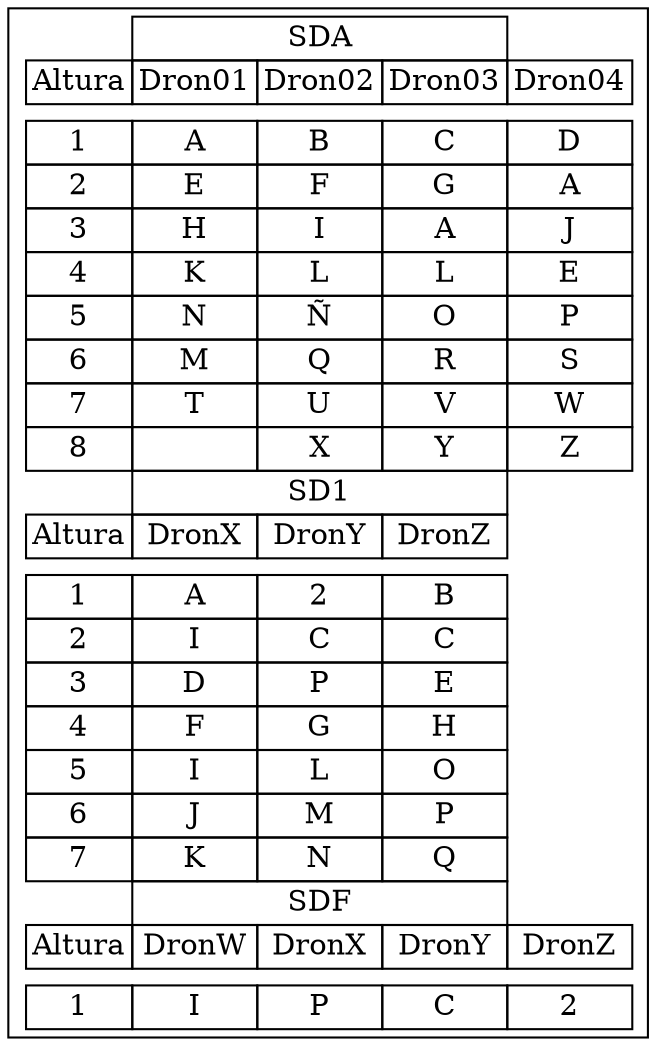 
        digraph G {
            node [shape=box];
            tbl [label=<<table border="0" cellborder="1" cellspacing="0">

        
                <tr>
                    <td border="0"></td>
                    <td colspan="3">SDA</td>
                    
                </tr>
                
        
            <tr>
                
        <td>Altura</td>
                
        
                
                    
                    <td>Dron01</td>
                    

            
                
                    
                    <td>Dron02</td>
                    

            
                
                    
                    <td>Dron03</td>
                    

            
                
                    
                    <td>Dron04</td>
                    

            
            
        </tr>
        <tr><td border="0"></td>
            
            
            
            
            
            
            
            
            
            
            
            </tr><tr><td border="0"></td></tr><tr><td border="1">1</td><td>A</td>
<td>B</td>
<td>C</td>
<td>D</td>
</tr><tr><td border="1">2</td><td>E</td>
<td>F</td>
<td>G</td>
<td>A</td>
</tr><tr><td border="1">3</td><td>H</td>
<td>I</td>
<td>A</td>
<td>J</td>
</tr><tr><td border="1">4</td><td>K</td>
<td>L</td>
<td>L</td>
<td>E</td>
</tr><tr><td border="1">5</td><td>N</td>
<td>Ñ</td>
<td>O</td>
<td>P</td>
</tr><tr><td border="1">6</td><td>M</td>
<td>Q</td>
<td>R</td>
<td>S</td>
</tr><tr><td border="1">7</td><td>T</td>
<td>U</td>
<td>V</td>
<td>W</td>
</tr><tr><td border="1">8</td><td> </td>
<td>X</td>
<td>Y</td>
<td>Z</td>
</tr>
            
                <tr>
                    <td border="0"></td>
                    <td colspan="3">SD1</td>
                    
                </tr>
                
        
            <tr>
                
        <td>Altura</td>
                
        
                
                    
                    <td>DronX</td>
                    

            
                
                    
                    <td>DronY</td>
                    

            
                
                    
                    <td>DronZ</td>
                    

            
            
        </tr>
        <tr><td border="0"></td>
            
            
            
            
            
            
            
            
            </tr><tr><td border="0"></td></tr><tr><td border="1">1</td><td>A</td>
<td>2</td>
<td>B</td>
</tr><tr><td border="1">2</td><td>I</td>
<td>C</td>
<td>C</td>
</tr><tr><td border="1">3</td><td>D</td>
<td>P</td>
<td>E</td>
</tr><tr><td border="1">4</td><td>F</td>
<td>G</td>
<td>H</td>
</tr><tr><td border="1">5</td><td>I</td>
<td>L</td>
<td>O</td>
</tr><tr><td border="1">6</td><td>J</td>
<td>M</td>
<td>P</td>
</tr><tr><td border="1">7</td><td>K</td>
<td>N</td>
<td>Q</td>
</tr>
            
                <tr>
                    <td border="0"></td>
                    <td colspan="3">SDF</td>
                    
                </tr>
                
        
            <tr>
                
        <td>Altura</td>
                
        
                
                    
                    <td>DronW</td>
                    

            
                
                    
                    <td>DronX</td>
                    

            
                
                    
                    <td>DronY</td>
                    

            
                
                    
                    <td>DronZ</td>
                    

            
            
        </tr>
        <tr><td border="0"></td>
            
            
            
            
            
            
            
            
            
            
            
            </tr><tr><td border="0"></td></tr><tr><td border="1">1</td><td>I</td>
<td>P</td>
<td>C</td>
<td>2</td>
</tr>
            </table>>];
        }
        